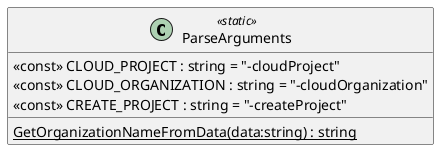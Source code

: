 @startuml
class ParseArguments <<static>> {
    {static} GetOrganizationNameFromData(data:string) : string
    <<const>> CLOUD_PROJECT : string = "-cloudProject"
    <<const>> CLOUD_ORGANIZATION : string = "-cloudOrganization"
    <<const>> CREATE_PROJECT : string = "-createProject"
}
@enduml
